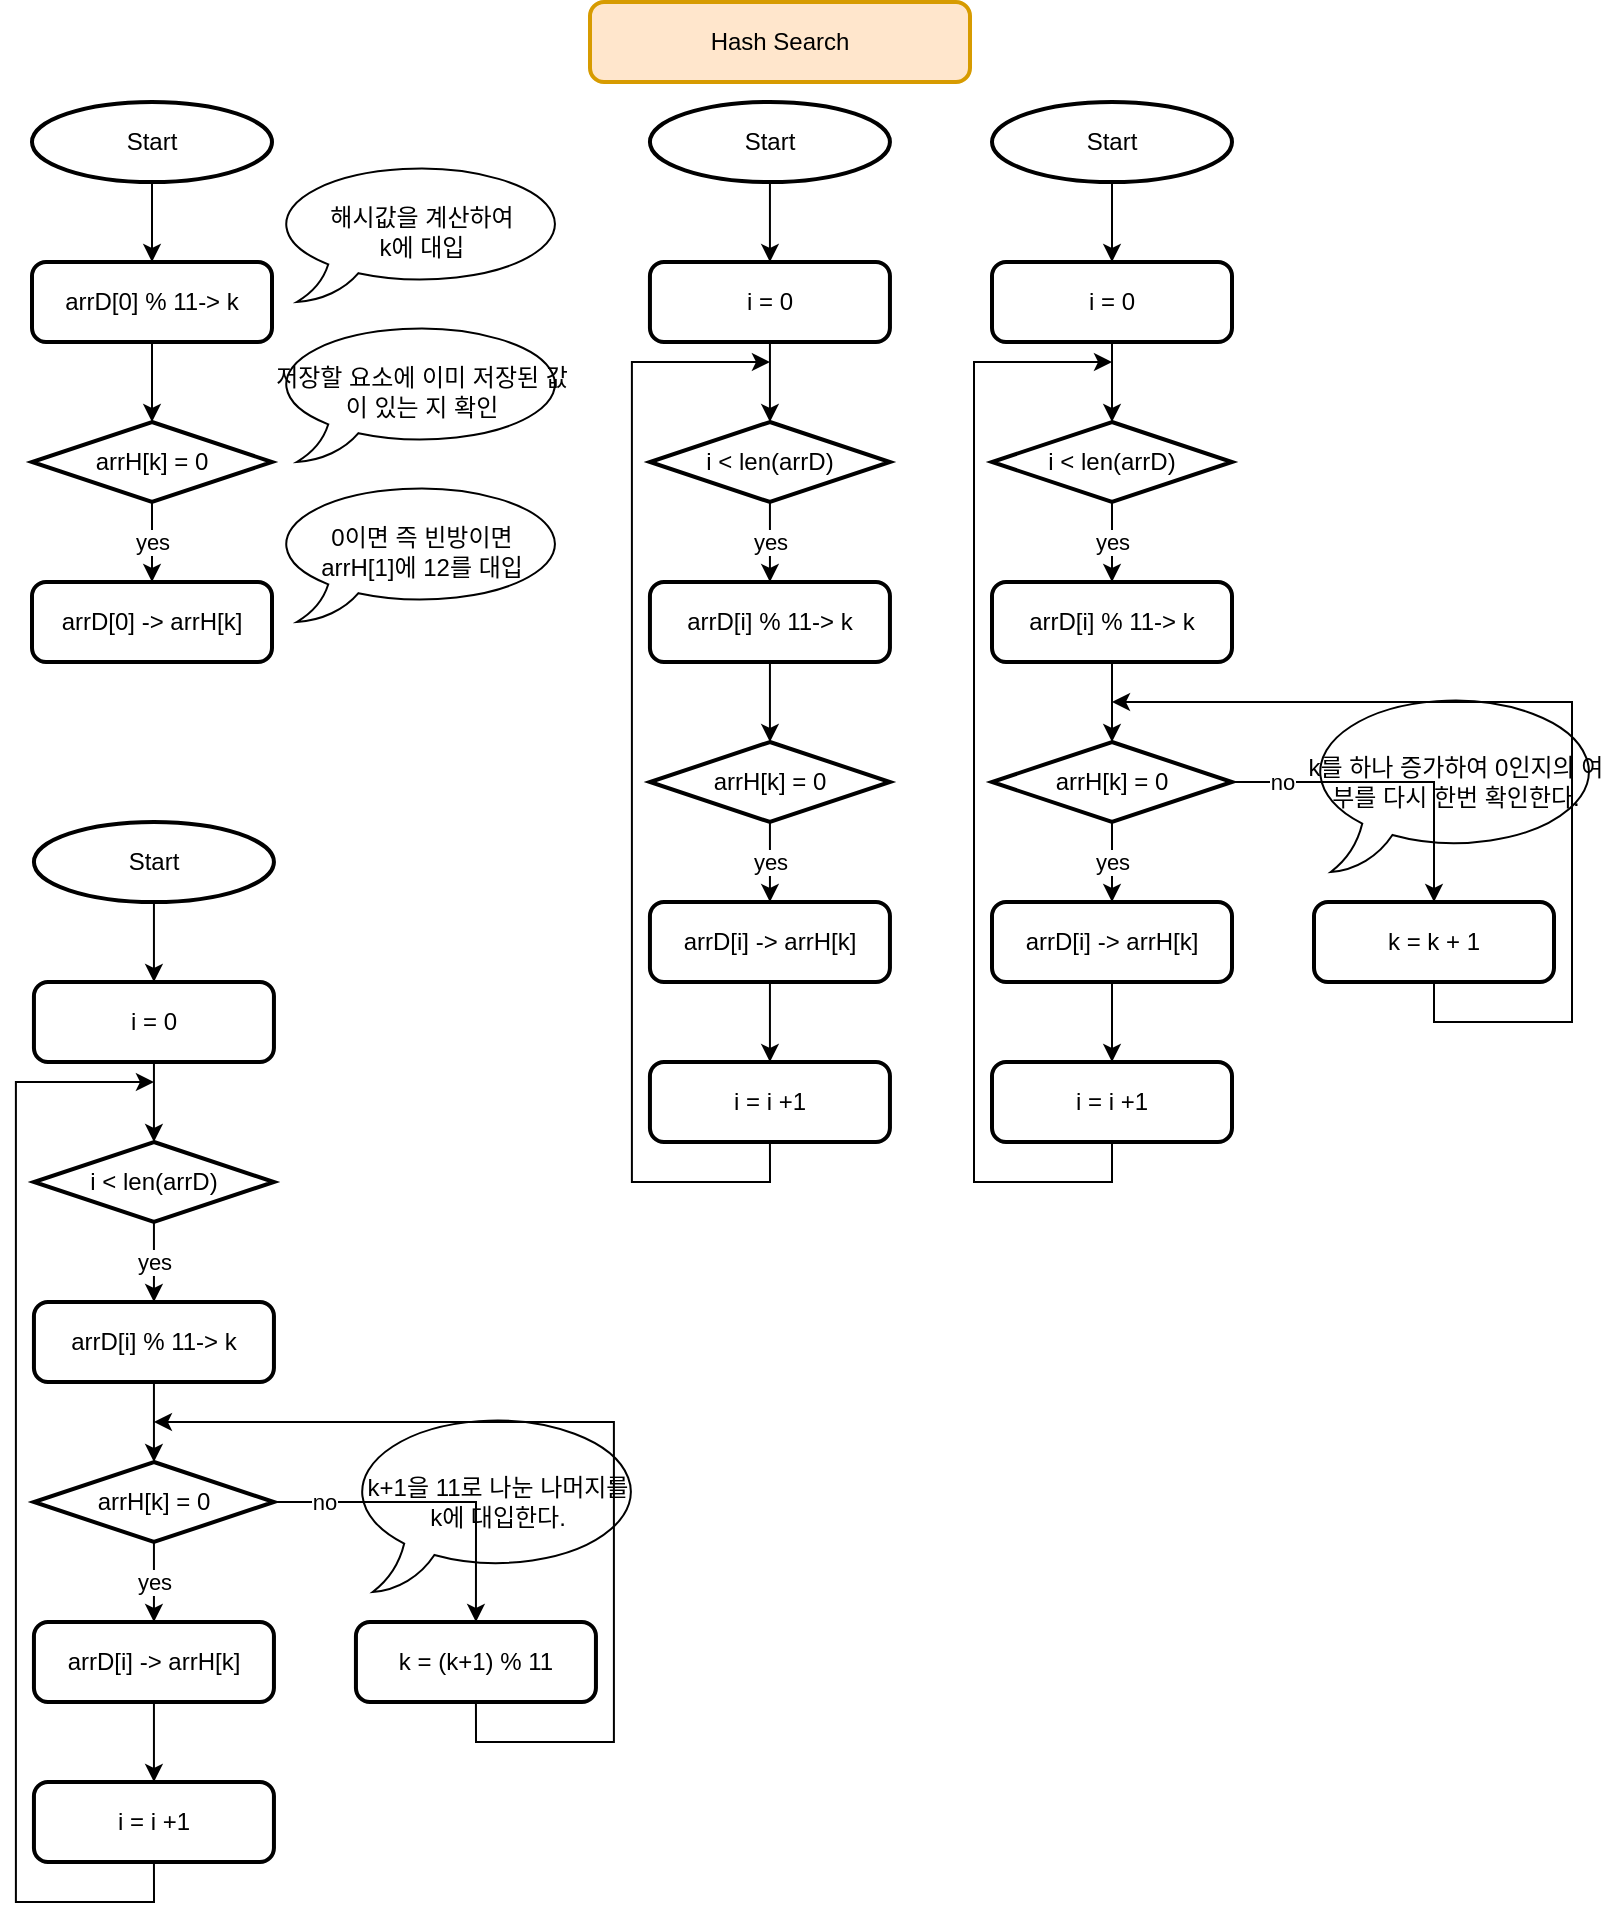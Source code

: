 <mxfile version="16.4.0" type="device"><diagram id="mcG1KdtRjJhZmO_n41ix" name="페이지-1"><mxGraphModel dx="981" dy="597" grid="1" gridSize="10" guides="1" tooltips="1" connect="1" arrows="1" fold="1" page="1" pageScale="1" pageWidth="827" pageHeight="1169" math="0" shadow="0"><root><mxCell id="0"/><mxCell id="1" parent="0"/><mxCell id="l-i40e42PNDgHIKyfGgY-1" value="Hash Search" style="rounded=1;whiteSpace=wrap;html=1;absoluteArcSize=1;arcSize=14;strokeWidth=2;fillColor=#ffe6cc;strokeColor=#d79b00;" vertex="1" parent="1"><mxGeometry x="319" y="30" width="190" height="40" as="geometry"/></mxCell><mxCell id="l-i40e42PNDgHIKyfGgY-10" style="edgeStyle=orthogonalEdgeStyle;rounded=0;orthogonalLoop=1;jettySize=auto;html=1;exitX=0.5;exitY=1;exitDx=0;exitDy=0;exitPerimeter=0;entryX=0.5;entryY=0;entryDx=0;entryDy=0;" edge="1" parent="1" source="l-i40e42PNDgHIKyfGgY-2" target="l-i40e42PNDgHIKyfGgY-3"><mxGeometry relative="1" as="geometry"/></mxCell><mxCell id="l-i40e42PNDgHIKyfGgY-2" value="Start" style="strokeWidth=2;html=1;shape=mxgraph.flowchart.start_2;whiteSpace=wrap;" vertex="1" parent="1"><mxGeometry x="40" y="80" width="120" height="40" as="geometry"/></mxCell><mxCell id="l-i40e42PNDgHIKyfGgY-11" style="edgeStyle=orthogonalEdgeStyle;rounded=0;orthogonalLoop=1;jettySize=auto;html=1;entryX=0.5;entryY=0;entryDx=0;entryDy=0;entryPerimeter=0;" edge="1" parent="1" source="l-i40e42PNDgHIKyfGgY-3" target="l-i40e42PNDgHIKyfGgY-4"><mxGeometry relative="1" as="geometry"/></mxCell><mxCell id="l-i40e42PNDgHIKyfGgY-3" value="arrD[0] % 11-&amp;gt; k" style="rounded=1;whiteSpace=wrap;html=1;absoluteArcSize=1;arcSize=14;strokeWidth=2;" vertex="1" parent="1"><mxGeometry x="40" y="160" width="120" height="40" as="geometry"/></mxCell><mxCell id="l-i40e42PNDgHIKyfGgY-12" value="yes" style="edgeStyle=orthogonalEdgeStyle;rounded=0;orthogonalLoop=1;jettySize=auto;html=1;entryX=0.5;entryY=0;entryDx=0;entryDy=0;" edge="1" parent="1" source="l-i40e42PNDgHIKyfGgY-4" target="l-i40e42PNDgHIKyfGgY-5"><mxGeometry relative="1" as="geometry"/></mxCell><mxCell id="l-i40e42PNDgHIKyfGgY-4" value="arrH[k] = 0" style="strokeWidth=2;html=1;shape=mxgraph.flowchart.decision;whiteSpace=wrap;" vertex="1" parent="1"><mxGeometry x="40" y="240" width="120" height="40" as="geometry"/></mxCell><mxCell id="l-i40e42PNDgHIKyfGgY-5" value="arrD[0] -&amp;gt; arrH[k]" style="rounded=1;whiteSpace=wrap;html=1;absoluteArcSize=1;arcSize=14;strokeWidth=2;" vertex="1" parent="1"><mxGeometry x="40" y="320" width="120" height="40" as="geometry"/></mxCell><mxCell id="l-i40e42PNDgHIKyfGgY-6" value="해시값을 계산하여&lt;br&gt;k에 대입" style="whiteSpace=wrap;html=1;shape=mxgraph.basic.oval_callout" vertex="1" parent="1"><mxGeometry x="160" y="110" width="150" height="70" as="geometry"/></mxCell><mxCell id="l-i40e42PNDgHIKyfGgY-7" value="0이면 즉 빈방이면&lt;br&gt;arrH[1]에 12를 대입" style="whiteSpace=wrap;html=1;shape=mxgraph.basic.oval_callout" vertex="1" parent="1"><mxGeometry x="160" y="270" width="150" height="70" as="geometry"/></mxCell><mxCell id="l-i40e42PNDgHIKyfGgY-8" value="저장할 요소에 이미 저장된 값이 있는 지 확인" style="whiteSpace=wrap;html=1;shape=mxgraph.basic.oval_callout" vertex="1" parent="1"><mxGeometry x="160" y="190" width="150" height="70" as="geometry"/></mxCell><mxCell id="l-i40e42PNDgHIKyfGgY-13" style="edgeStyle=orthogonalEdgeStyle;rounded=0;orthogonalLoop=1;jettySize=auto;html=1;entryX=0.5;entryY=0;entryDx=0;entryDy=0;entryPerimeter=0;" edge="1" parent="1" source="l-i40e42PNDgHIKyfGgY-14" target="l-i40e42PNDgHIKyfGgY-16"><mxGeometry relative="1" as="geometry"/></mxCell><mxCell id="l-i40e42PNDgHIKyfGgY-14" value="arrD[i] % 11-&amp;gt; k" style="rounded=1;whiteSpace=wrap;html=1;absoluteArcSize=1;arcSize=14;strokeWidth=2;" vertex="1" parent="1"><mxGeometry x="348.97" y="320" width="120" height="40" as="geometry"/></mxCell><mxCell id="l-i40e42PNDgHIKyfGgY-15" value="yes" style="edgeStyle=orthogonalEdgeStyle;rounded=0;orthogonalLoop=1;jettySize=auto;html=1;entryX=0.5;entryY=0;entryDx=0;entryDy=0;" edge="1" parent="1" source="l-i40e42PNDgHIKyfGgY-16" target="l-i40e42PNDgHIKyfGgY-17"><mxGeometry relative="1" as="geometry"/></mxCell><mxCell id="l-i40e42PNDgHIKyfGgY-16" value="arrH[k] = 0" style="strokeWidth=2;html=1;shape=mxgraph.flowchart.decision;whiteSpace=wrap;" vertex="1" parent="1"><mxGeometry x="348.97" y="400" width="120" height="40" as="geometry"/></mxCell><mxCell id="l-i40e42PNDgHIKyfGgY-29" value="" style="edgeStyle=orthogonalEdgeStyle;rounded=0;orthogonalLoop=1;jettySize=auto;html=1;" edge="1" parent="1" source="l-i40e42PNDgHIKyfGgY-17" target="l-i40e42PNDgHIKyfGgY-18"><mxGeometry relative="1" as="geometry"/></mxCell><mxCell id="l-i40e42PNDgHIKyfGgY-17" value="arrD[i] -&amp;gt; arrH[k]" style="rounded=1;whiteSpace=wrap;html=1;absoluteArcSize=1;arcSize=14;strokeWidth=2;" vertex="1" parent="1"><mxGeometry x="348.97" y="480" width="120" height="40" as="geometry"/></mxCell><mxCell id="l-i40e42PNDgHIKyfGgY-30" style="edgeStyle=orthogonalEdgeStyle;rounded=0;orthogonalLoop=1;jettySize=auto;html=1;exitX=0.5;exitY=1;exitDx=0;exitDy=0;" edge="1" parent="1" source="l-i40e42PNDgHIKyfGgY-18"><mxGeometry relative="1" as="geometry"><mxPoint x="408.97" y="210.0" as="targetPoint"/><Array as="points"><mxPoint x="408.97" y="620"/><mxPoint x="339.97" y="620"/><mxPoint x="339.97" y="210"/></Array></mxGeometry></mxCell><mxCell id="l-i40e42PNDgHIKyfGgY-18" value="i = i +1" style="rounded=1;whiteSpace=wrap;html=1;absoluteArcSize=1;arcSize=14;strokeWidth=2;" vertex="1" parent="1"><mxGeometry x="348.97" y="560" width="120" height="40" as="geometry"/></mxCell><mxCell id="l-i40e42PNDgHIKyfGgY-21" value="yes" style="edgeStyle=orthogonalEdgeStyle;rounded=0;orthogonalLoop=1;jettySize=auto;html=1;entryX=0.5;entryY=0;entryDx=0;entryDy=0;" edge="1" parent="1" source="l-i40e42PNDgHIKyfGgY-19" target="l-i40e42PNDgHIKyfGgY-14"><mxGeometry relative="1" as="geometry"/></mxCell><mxCell id="l-i40e42PNDgHIKyfGgY-19" value="i &amp;lt; len(arrD)" style="strokeWidth=2;html=1;shape=mxgraph.flowchart.decision;whiteSpace=wrap;" vertex="1" parent="1"><mxGeometry x="348.97" y="240" width="120" height="40" as="geometry"/></mxCell><mxCell id="l-i40e42PNDgHIKyfGgY-27" style="edgeStyle=orthogonalEdgeStyle;rounded=0;orthogonalLoop=1;jettySize=auto;html=1;exitX=0.5;exitY=1;exitDx=0;exitDy=0;entryX=0.5;entryY=0;entryDx=0;entryDy=0;entryPerimeter=0;" edge="1" parent="1" source="l-i40e42PNDgHIKyfGgY-22" target="l-i40e42PNDgHIKyfGgY-19"><mxGeometry relative="1" as="geometry"/></mxCell><mxCell id="l-i40e42PNDgHIKyfGgY-22" value="i = 0" style="rounded=1;whiteSpace=wrap;html=1;absoluteArcSize=1;arcSize=14;strokeWidth=2;" vertex="1" parent="1"><mxGeometry x="348.97" y="160" width="120" height="40" as="geometry"/></mxCell><mxCell id="l-i40e42PNDgHIKyfGgY-26" style="edgeStyle=orthogonalEdgeStyle;rounded=0;orthogonalLoop=1;jettySize=auto;html=1;exitX=0.5;exitY=1;exitDx=0;exitDy=0;exitPerimeter=0;" edge="1" parent="1" source="l-i40e42PNDgHIKyfGgY-23" target="l-i40e42PNDgHIKyfGgY-22"><mxGeometry relative="1" as="geometry"/></mxCell><mxCell id="l-i40e42PNDgHIKyfGgY-23" value="Start" style="strokeWidth=2;html=1;shape=mxgraph.flowchart.start_2;whiteSpace=wrap;" vertex="1" parent="1"><mxGeometry x="348.97" y="80" width="120" height="40" as="geometry"/></mxCell><mxCell id="l-i40e42PNDgHIKyfGgY-31" style="edgeStyle=orthogonalEdgeStyle;rounded=0;orthogonalLoop=1;jettySize=auto;html=1;entryX=0.5;entryY=0;entryDx=0;entryDy=0;entryPerimeter=0;" edge="1" parent="1" source="l-i40e42PNDgHIKyfGgY-32" target="l-i40e42PNDgHIKyfGgY-34"><mxGeometry relative="1" as="geometry"/></mxCell><mxCell id="l-i40e42PNDgHIKyfGgY-32" value="arrD[i] % 11-&amp;gt; k" style="rounded=1;whiteSpace=wrap;html=1;absoluteArcSize=1;arcSize=14;strokeWidth=2;" vertex="1" parent="1"><mxGeometry x="520" y="320" width="120" height="40" as="geometry"/></mxCell><mxCell id="l-i40e42PNDgHIKyfGgY-33" value="yes" style="edgeStyle=orthogonalEdgeStyle;rounded=0;orthogonalLoop=1;jettySize=auto;html=1;entryX=0.5;entryY=0;entryDx=0;entryDy=0;" edge="1" parent="1" source="l-i40e42PNDgHIKyfGgY-34" target="l-i40e42PNDgHIKyfGgY-36"><mxGeometry relative="1" as="geometry"/></mxCell><mxCell id="l-i40e42PNDgHIKyfGgY-46" style="edgeStyle=orthogonalEdgeStyle;rounded=0;orthogonalLoop=1;jettySize=auto;html=1;exitX=1;exitY=0.5;exitDx=0;exitDy=0;exitPerimeter=0;entryX=0.5;entryY=0;entryDx=0;entryDy=0;" edge="1" parent="1" source="l-i40e42PNDgHIKyfGgY-34" target="l-i40e42PNDgHIKyfGgY-45"><mxGeometry relative="1" as="geometry"/></mxCell><mxCell id="l-i40e42PNDgHIKyfGgY-47" value="no" style="edgeLabel;html=1;align=center;verticalAlign=middle;resizable=0;points=[];" vertex="1" connectable="0" parent="l-i40e42PNDgHIKyfGgY-46"><mxGeometry x="-0.687" relative="1" as="geometry"><mxPoint as="offset"/></mxGeometry></mxCell><mxCell id="l-i40e42PNDgHIKyfGgY-34" value="arrH[k] = 0" style="strokeWidth=2;html=1;shape=mxgraph.flowchart.decision;whiteSpace=wrap;" vertex="1" parent="1"><mxGeometry x="520" y="400" width="120" height="40" as="geometry"/></mxCell><mxCell id="l-i40e42PNDgHIKyfGgY-35" value="" style="edgeStyle=orthogonalEdgeStyle;rounded=0;orthogonalLoop=1;jettySize=auto;html=1;" edge="1" parent="1" source="l-i40e42PNDgHIKyfGgY-36" target="l-i40e42PNDgHIKyfGgY-38"><mxGeometry relative="1" as="geometry"/></mxCell><mxCell id="l-i40e42PNDgHIKyfGgY-36" value="arrD[i] -&amp;gt; arrH[k]" style="rounded=1;whiteSpace=wrap;html=1;absoluteArcSize=1;arcSize=14;strokeWidth=2;" vertex="1" parent="1"><mxGeometry x="520" y="480" width="120" height="40" as="geometry"/></mxCell><mxCell id="l-i40e42PNDgHIKyfGgY-37" style="edgeStyle=orthogonalEdgeStyle;rounded=0;orthogonalLoop=1;jettySize=auto;html=1;exitX=0.5;exitY=1;exitDx=0;exitDy=0;" edge="1" parent="1" source="l-i40e42PNDgHIKyfGgY-38"><mxGeometry relative="1" as="geometry"><mxPoint x="580" y="210.0" as="targetPoint"/><Array as="points"><mxPoint x="580" y="620"/><mxPoint x="511" y="620"/><mxPoint x="511" y="210"/></Array></mxGeometry></mxCell><mxCell id="l-i40e42PNDgHIKyfGgY-38" value="i = i +1" style="rounded=1;whiteSpace=wrap;html=1;absoluteArcSize=1;arcSize=14;strokeWidth=2;" vertex="1" parent="1"><mxGeometry x="520" y="560" width="120" height="40" as="geometry"/></mxCell><mxCell id="l-i40e42PNDgHIKyfGgY-39" value="yes" style="edgeStyle=orthogonalEdgeStyle;rounded=0;orthogonalLoop=1;jettySize=auto;html=1;entryX=0.5;entryY=0;entryDx=0;entryDy=0;" edge="1" parent="1" source="l-i40e42PNDgHIKyfGgY-40" target="l-i40e42PNDgHIKyfGgY-32"><mxGeometry relative="1" as="geometry"/></mxCell><mxCell id="l-i40e42PNDgHIKyfGgY-40" value="i &amp;lt; len(arrD)" style="strokeWidth=2;html=1;shape=mxgraph.flowchart.decision;whiteSpace=wrap;" vertex="1" parent="1"><mxGeometry x="520" y="240" width="120" height="40" as="geometry"/></mxCell><mxCell id="l-i40e42PNDgHIKyfGgY-41" style="edgeStyle=orthogonalEdgeStyle;rounded=0;orthogonalLoop=1;jettySize=auto;html=1;exitX=0.5;exitY=1;exitDx=0;exitDy=0;entryX=0.5;entryY=0;entryDx=0;entryDy=0;entryPerimeter=0;" edge="1" parent="1" source="l-i40e42PNDgHIKyfGgY-42" target="l-i40e42PNDgHIKyfGgY-40"><mxGeometry relative="1" as="geometry"/></mxCell><mxCell id="l-i40e42PNDgHIKyfGgY-42" value="i = 0" style="rounded=1;whiteSpace=wrap;html=1;absoluteArcSize=1;arcSize=14;strokeWidth=2;" vertex="1" parent="1"><mxGeometry x="520" y="160" width="120" height="40" as="geometry"/></mxCell><mxCell id="l-i40e42PNDgHIKyfGgY-43" style="edgeStyle=orthogonalEdgeStyle;rounded=0;orthogonalLoop=1;jettySize=auto;html=1;exitX=0.5;exitY=1;exitDx=0;exitDy=0;exitPerimeter=0;" edge="1" parent="1" source="l-i40e42PNDgHIKyfGgY-44" target="l-i40e42PNDgHIKyfGgY-42"><mxGeometry relative="1" as="geometry"/></mxCell><mxCell id="l-i40e42PNDgHIKyfGgY-44" value="Start" style="strokeWidth=2;html=1;shape=mxgraph.flowchart.start_2;whiteSpace=wrap;" vertex="1" parent="1"><mxGeometry x="520" y="80" width="120" height="40" as="geometry"/></mxCell><mxCell id="l-i40e42PNDgHIKyfGgY-48" style="edgeStyle=orthogonalEdgeStyle;rounded=0;orthogonalLoop=1;jettySize=auto;html=1;exitX=0.5;exitY=1;exitDx=0;exitDy=0;" edge="1" parent="1" source="l-i40e42PNDgHIKyfGgY-45"><mxGeometry relative="1" as="geometry"><mxPoint x="580" y="380.0" as="targetPoint"/><Array as="points"><mxPoint x="741" y="540"/><mxPoint x="810" y="540"/><mxPoint x="810" y="380"/></Array></mxGeometry></mxCell><mxCell id="l-i40e42PNDgHIKyfGgY-45" value="k = k + 1" style="rounded=1;whiteSpace=wrap;html=1;absoluteArcSize=1;arcSize=14;strokeWidth=2;" vertex="1" parent="1"><mxGeometry x="681" y="480" width="120" height="40" as="geometry"/></mxCell><mxCell id="l-i40e42PNDgHIKyfGgY-49" value="k를 하나 증가하여 0인지의 여부를 다시 한번 확인한다." style="whiteSpace=wrap;html=1;shape=mxgraph.basic.oval_callout;fillColor=none;" vertex="1" parent="1"><mxGeometry x="677" y="375" width="150" height="90" as="geometry"/></mxCell><mxCell id="l-i40e42PNDgHIKyfGgY-50" style="edgeStyle=orthogonalEdgeStyle;rounded=0;orthogonalLoop=1;jettySize=auto;html=1;entryX=0.5;entryY=0;entryDx=0;entryDy=0;entryPerimeter=0;" edge="1" parent="1" source="l-i40e42PNDgHIKyfGgY-51" target="l-i40e42PNDgHIKyfGgY-55"><mxGeometry relative="1" as="geometry"/></mxCell><mxCell id="l-i40e42PNDgHIKyfGgY-51" value="arrD[i] % 11-&amp;gt; k" style="rounded=1;whiteSpace=wrap;html=1;absoluteArcSize=1;arcSize=14;strokeWidth=2;" vertex="1" parent="1"><mxGeometry x="40.97" y="680" width="120" height="40" as="geometry"/></mxCell><mxCell id="l-i40e42PNDgHIKyfGgY-52" value="yes" style="edgeStyle=orthogonalEdgeStyle;rounded=0;orthogonalLoop=1;jettySize=auto;html=1;entryX=0.5;entryY=0;entryDx=0;entryDy=0;" edge="1" parent="1" source="l-i40e42PNDgHIKyfGgY-55" target="l-i40e42PNDgHIKyfGgY-57"><mxGeometry relative="1" as="geometry"/></mxCell><mxCell id="l-i40e42PNDgHIKyfGgY-53" style="edgeStyle=orthogonalEdgeStyle;rounded=0;orthogonalLoop=1;jettySize=auto;html=1;exitX=1;exitY=0.5;exitDx=0;exitDy=0;exitPerimeter=0;entryX=0.5;entryY=0;entryDx=0;entryDy=0;" edge="1" parent="1" source="l-i40e42PNDgHIKyfGgY-55" target="l-i40e42PNDgHIKyfGgY-67"><mxGeometry relative="1" as="geometry"/></mxCell><mxCell id="l-i40e42PNDgHIKyfGgY-54" value="no" style="edgeLabel;html=1;align=center;verticalAlign=middle;resizable=0;points=[];" vertex="1" connectable="0" parent="l-i40e42PNDgHIKyfGgY-53"><mxGeometry x="-0.687" relative="1" as="geometry"><mxPoint as="offset"/></mxGeometry></mxCell><mxCell id="l-i40e42PNDgHIKyfGgY-55" value="arrH[k] = 0" style="strokeWidth=2;html=1;shape=mxgraph.flowchart.decision;whiteSpace=wrap;" vertex="1" parent="1"><mxGeometry x="40.97" y="760" width="120" height="40" as="geometry"/></mxCell><mxCell id="l-i40e42PNDgHIKyfGgY-56" value="" style="edgeStyle=orthogonalEdgeStyle;rounded=0;orthogonalLoop=1;jettySize=auto;html=1;" edge="1" parent="1" source="l-i40e42PNDgHIKyfGgY-57" target="l-i40e42PNDgHIKyfGgY-59"><mxGeometry relative="1" as="geometry"/></mxCell><mxCell id="l-i40e42PNDgHIKyfGgY-57" value="arrD[i] -&amp;gt; arrH[k]" style="rounded=1;whiteSpace=wrap;html=1;absoluteArcSize=1;arcSize=14;strokeWidth=2;" vertex="1" parent="1"><mxGeometry x="40.97" y="840" width="120" height="40" as="geometry"/></mxCell><mxCell id="l-i40e42PNDgHIKyfGgY-58" style="edgeStyle=orthogonalEdgeStyle;rounded=0;orthogonalLoop=1;jettySize=auto;html=1;exitX=0.5;exitY=1;exitDx=0;exitDy=0;" edge="1" parent="1" source="l-i40e42PNDgHIKyfGgY-59"><mxGeometry relative="1" as="geometry"><mxPoint x="100.97" y="570.0" as="targetPoint"/><Array as="points"><mxPoint x="100.97" y="980"/><mxPoint x="31.97" y="980"/><mxPoint x="31.97" y="570"/></Array></mxGeometry></mxCell><mxCell id="l-i40e42PNDgHIKyfGgY-59" value="i = i +1" style="rounded=1;whiteSpace=wrap;html=1;absoluteArcSize=1;arcSize=14;strokeWidth=2;" vertex="1" parent="1"><mxGeometry x="40.97" y="920" width="120" height="40" as="geometry"/></mxCell><mxCell id="l-i40e42PNDgHIKyfGgY-60" value="yes" style="edgeStyle=orthogonalEdgeStyle;rounded=0;orthogonalLoop=1;jettySize=auto;html=1;entryX=0.5;entryY=0;entryDx=0;entryDy=0;" edge="1" parent="1" source="l-i40e42PNDgHIKyfGgY-61" target="l-i40e42PNDgHIKyfGgY-51"><mxGeometry relative="1" as="geometry"/></mxCell><mxCell id="l-i40e42PNDgHIKyfGgY-61" value="i &amp;lt; len(arrD)" style="strokeWidth=2;html=1;shape=mxgraph.flowchart.decision;whiteSpace=wrap;" vertex="1" parent="1"><mxGeometry x="40.97" y="600" width="120" height="40" as="geometry"/></mxCell><mxCell id="l-i40e42PNDgHIKyfGgY-62" style="edgeStyle=orthogonalEdgeStyle;rounded=0;orthogonalLoop=1;jettySize=auto;html=1;exitX=0.5;exitY=1;exitDx=0;exitDy=0;entryX=0.5;entryY=0;entryDx=0;entryDy=0;entryPerimeter=0;" edge="1" parent="1" source="l-i40e42PNDgHIKyfGgY-63" target="l-i40e42PNDgHIKyfGgY-61"><mxGeometry relative="1" as="geometry"/></mxCell><mxCell id="l-i40e42PNDgHIKyfGgY-63" value="i = 0" style="rounded=1;whiteSpace=wrap;html=1;absoluteArcSize=1;arcSize=14;strokeWidth=2;" vertex="1" parent="1"><mxGeometry x="40.97" y="520" width="120" height="40" as="geometry"/></mxCell><mxCell id="l-i40e42PNDgHIKyfGgY-64" style="edgeStyle=orthogonalEdgeStyle;rounded=0;orthogonalLoop=1;jettySize=auto;html=1;exitX=0.5;exitY=1;exitDx=0;exitDy=0;exitPerimeter=0;" edge="1" parent="1" source="l-i40e42PNDgHIKyfGgY-65" target="l-i40e42PNDgHIKyfGgY-63"><mxGeometry relative="1" as="geometry"/></mxCell><mxCell id="l-i40e42PNDgHIKyfGgY-65" value="Start" style="strokeWidth=2;html=1;shape=mxgraph.flowchart.start_2;whiteSpace=wrap;" vertex="1" parent="1"><mxGeometry x="40.97" y="440" width="120" height="40" as="geometry"/></mxCell><mxCell id="l-i40e42PNDgHIKyfGgY-66" style="edgeStyle=orthogonalEdgeStyle;rounded=0;orthogonalLoop=1;jettySize=auto;html=1;exitX=0.5;exitY=1;exitDx=0;exitDy=0;" edge="1" parent="1" source="l-i40e42PNDgHIKyfGgY-67"><mxGeometry relative="1" as="geometry"><mxPoint x="100.97" y="740.0" as="targetPoint"/><Array as="points"><mxPoint x="261.97" y="900"/><mxPoint x="330.97" y="900"/><mxPoint x="330.97" y="740"/></Array></mxGeometry></mxCell><mxCell id="l-i40e42PNDgHIKyfGgY-67" value="k = (k+1) % 11" style="rounded=1;whiteSpace=wrap;html=1;absoluteArcSize=1;arcSize=14;strokeWidth=2;" vertex="1" parent="1"><mxGeometry x="201.97" y="840" width="120" height="40" as="geometry"/></mxCell><mxCell id="l-i40e42PNDgHIKyfGgY-68" value="k+1을 11로 나눈 나머지를&lt;br&gt;k에 대입한다." style="whiteSpace=wrap;html=1;shape=mxgraph.basic.oval_callout;fillColor=none;" vertex="1" parent="1"><mxGeometry x="197.97" y="735" width="150" height="90" as="geometry"/></mxCell></root></mxGraphModel></diagram></mxfile>